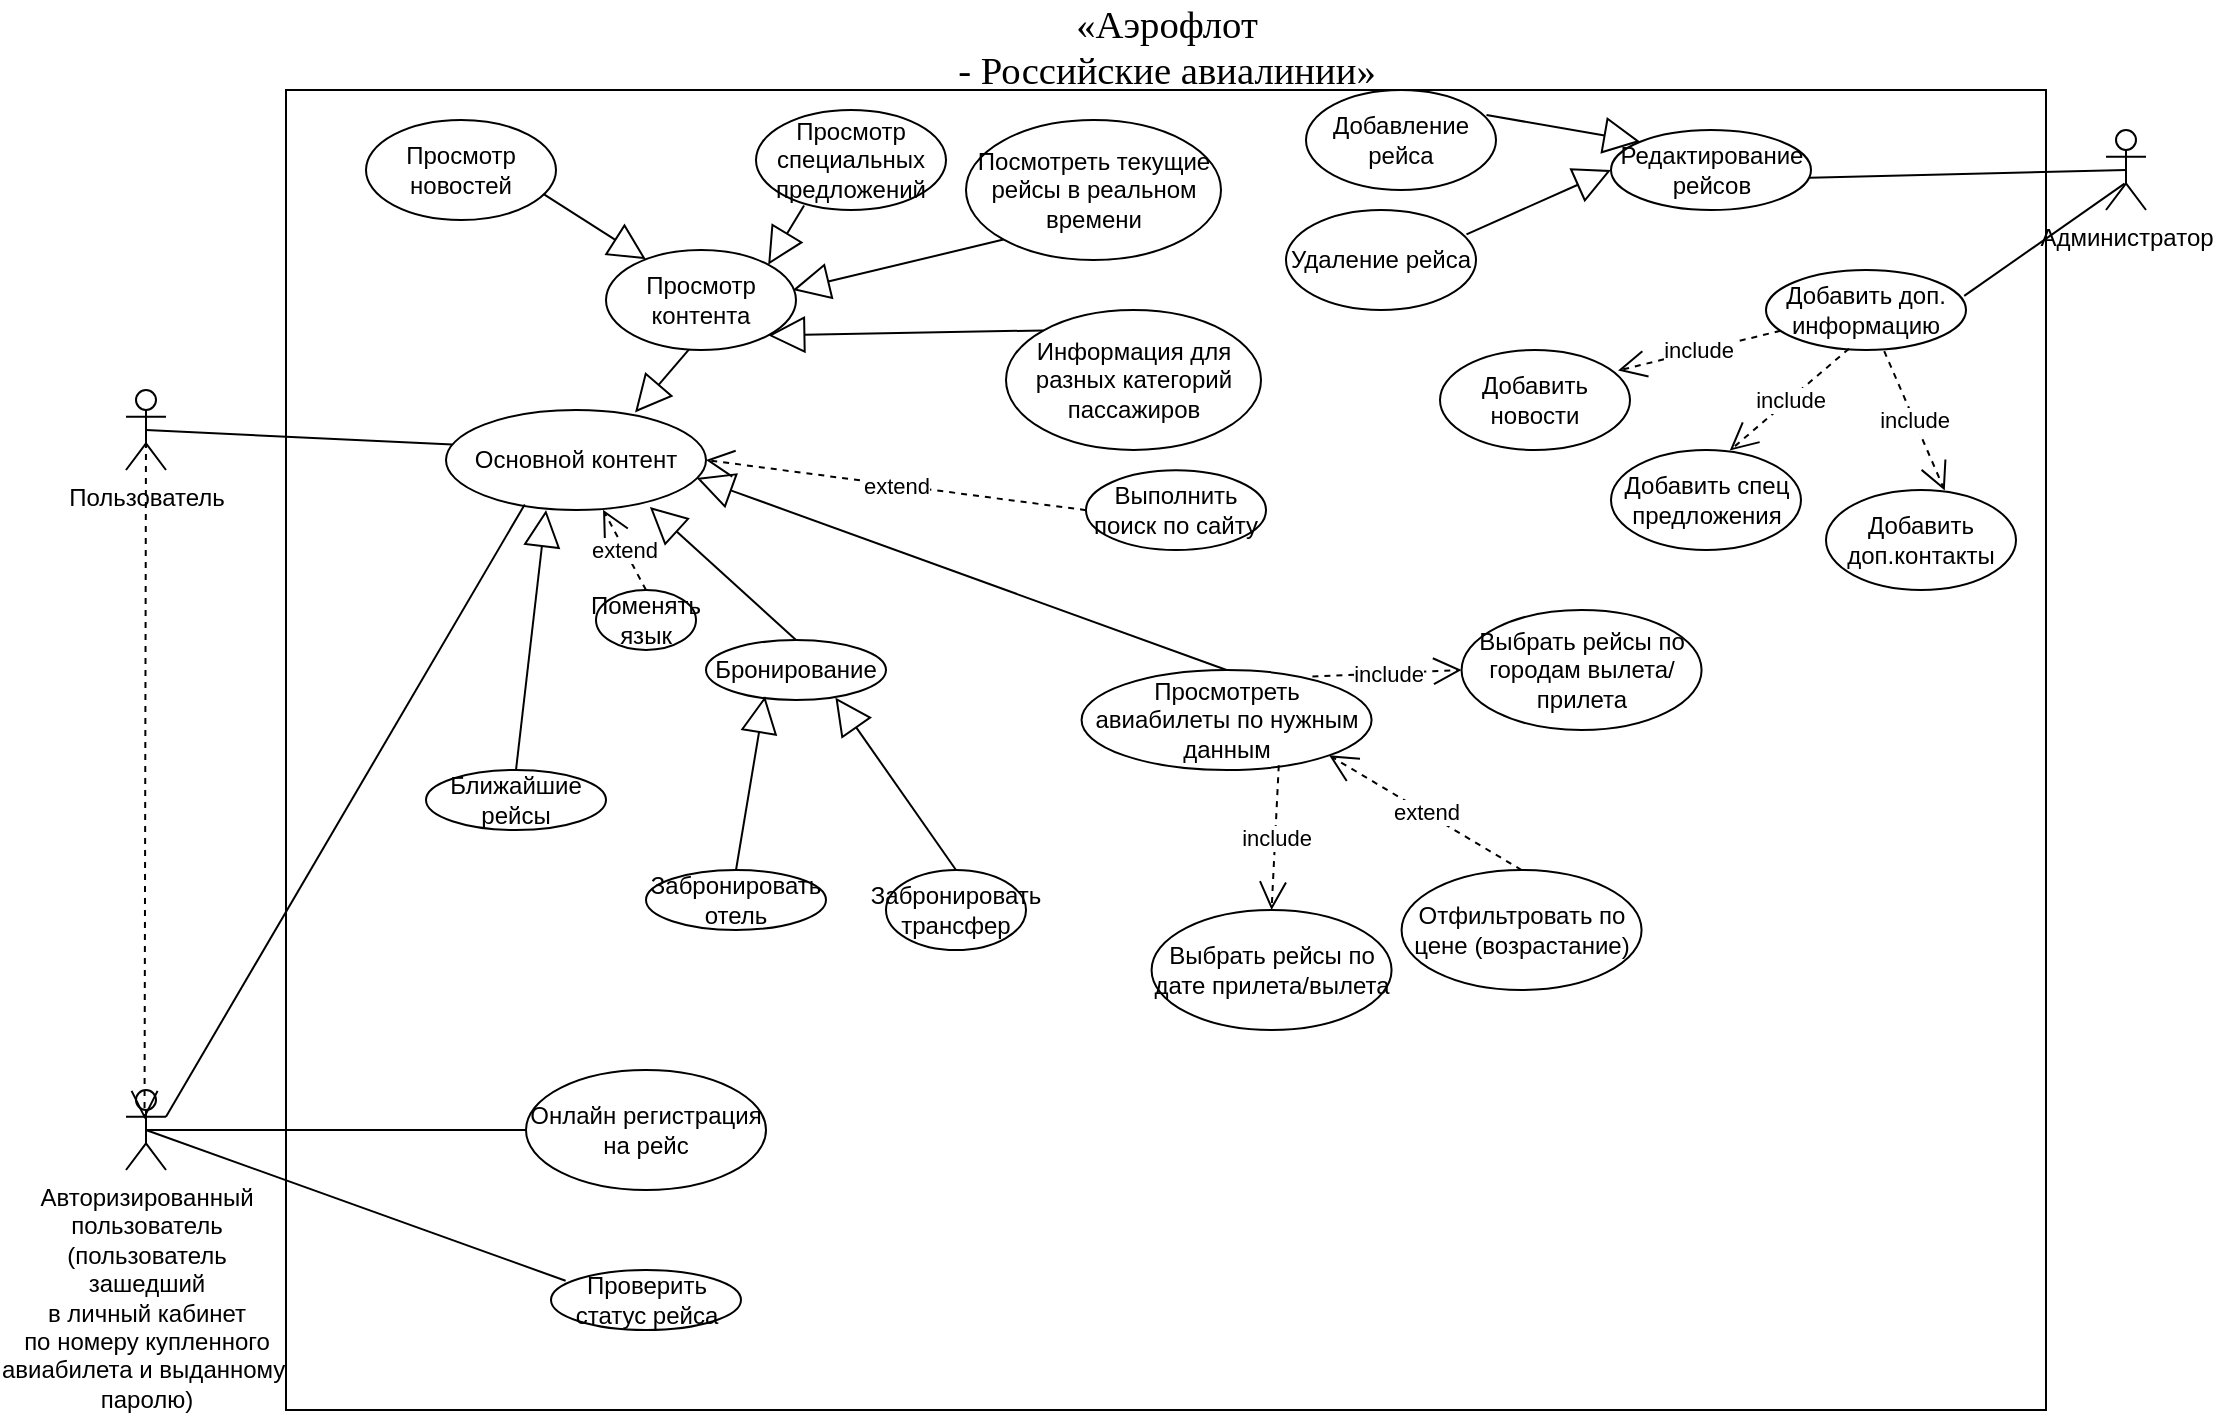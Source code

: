 <mxfile version="20.5.1" type="device"><diagram id="0gL8G-pFug-6IUMcAqOt" name="Page-1"><mxGraphModel dx="2206" dy="1019" grid="1" gridSize="10" guides="1" tooltips="1" connect="1" arrows="1" fold="1" page="1" pageScale="1" pageWidth="1654" pageHeight="2336" math="0" shadow="0"><root><mxCell id="0"/><mxCell id="1" parent="0"/><mxCell id="YxMKOs02VC83gkoybfdi-1" value="Пользователь" style="shape=umlActor;verticalLabelPosition=bottom;verticalAlign=top;html=1;" vertex="1" parent="1"><mxGeometry x="170" y="310" width="20" height="40" as="geometry"/></mxCell><mxCell id="YxMKOs02VC83gkoybfdi-5" value="" style="html=1;" vertex="1" parent="1"><mxGeometry x="250" y="160" width="880" height="660" as="geometry"/></mxCell><mxCell id="YxMKOs02VC83gkoybfdi-7" value="&lt;span style=&quot;font-size:14.5pt;font-family:Montserrat;&lt;br/&gt;mso-fareast-font-family:&amp;quot;Times New Roman&amp;quot;;mso-bidi-font-family:&amp;quot;Times New Roman&amp;quot;;&lt;br/&gt;mso-ansi-language:RU;mso-fareast-language:RU;mso-bidi-language:AR-SA&quot;&gt;«Аэрофлот&lt;br/&gt;- Российские авиалинии»&lt;br&gt;&lt;br&gt;&lt;/span&gt;" style="text;html=1;align=center;verticalAlign=middle;resizable=0;points=[];autosize=1;strokeColor=none;fillColor=none;" vertex="1" parent="1"><mxGeometry x="605" y="120" width="170" height="60" as="geometry"/></mxCell><mxCell id="YxMKOs02VC83gkoybfdi-9" value="Добавление рейса" style="ellipse;whiteSpace=wrap;html=1;" vertex="1" parent="1"><mxGeometry x="760" y="160" width="95" height="50" as="geometry"/></mxCell><mxCell id="YxMKOs02VC83gkoybfdi-11" value="Редактирование рейсов" style="ellipse;whiteSpace=wrap;html=1;" vertex="1" parent="1"><mxGeometry x="912.5" y="180" width="100" height="40" as="geometry"/></mxCell><mxCell id="YxMKOs02VC83gkoybfdi-14" value="Удаление рейса" style="ellipse;whiteSpace=wrap;html=1;" vertex="1" parent="1"><mxGeometry x="750" y="220" width="95" height="50" as="geometry"/></mxCell><mxCell id="YxMKOs02VC83gkoybfdi-15" value="Просмотр контента" style="ellipse;whiteSpace=wrap;html=1;" vertex="1" parent="1"><mxGeometry x="410" y="240" width="95" height="50" as="geometry"/></mxCell><mxCell id="YxMKOs02VC83gkoybfdi-17" value="Администратор" style="shape=umlActor;verticalLabelPosition=bottom;verticalAlign=top;html=1;" vertex="1" parent="1"><mxGeometry x="1160" y="180" width="20" height="40" as="geometry"/></mxCell><mxCell id="YxMKOs02VC83gkoybfdi-19" value="" style="endArrow=none;html=1;rounded=0;exitX=0.994;exitY=0.598;exitDx=0;exitDy=0;exitPerimeter=0;entryX=0.5;entryY=0.5;entryDx=0;entryDy=0;entryPerimeter=0;" edge="1" parent="1" source="YxMKOs02VC83gkoybfdi-11" target="YxMKOs02VC83gkoybfdi-17"><mxGeometry width="50" height="50" relative="1" as="geometry"><mxPoint x="1070" y="340" as="sourcePoint"/><mxPoint x="1170" y="320" as="targetPoint"/></mxGeometry></mxCell><mxCell id="YxMKOs02VC83gkoybfdi-20" value="Просмотр новостей" style="ellipse;whiteSpace=wrap;html=1;" vertex="1" parent="1"><mxGeometry x="290" y="175" width="95" height="50" as="geometry"/></mxCell><mxCell id="YxMKOs02VC83gkoybfdi-22" value="" style="endArrow=block;endSize=16;endFill=0;html=1;rounded=0;entryX=0;entryY=0.5;entryDx=0;entryDy=0;exitX=0.95;exitY=0.244;exitDx=0;exitDy=0;exitPerimeter=0;" edge="1" parent="1" source="YxMKOs02VC83gkoybfdi-14" target="YxMKOs02VC83gkoybfdi-11"><mxGeometry x="-0.125" y="-10" width="160" relative="1" as="geometry"><mxPoint x="804.5" y="284.71" as="sourcePoint"/><mxPoint x="964.5" y="284.71" as="targetPoint"/><mxPoint as="offset"/></mxGeometry></mxCell><mxCell id="YxMKOs02VC83gkoybfdi-23" value="" style="endArrow=block;endSize=16;endFill=0;html=1;rounded=0;entryX=0;entryY=0;entryDx=0;entryDy=0;exitX=0.95;exitY=0.25;exitDx=0;exitDy=0;exitPerimeter=0;" edge="1" parent="1" source="YxMKOs02VC83gkoybfdi-9" target="YxMKOs02VC83gkoybfdi-11"><mxGeometry x="-0.125" y="-10" width="160" relative="1" as="geometry"><mxPoint x="800" y="224.71" as="sourcePoint"/><mxPoint x="895.5" y="225" as="targetPoint"/><mxPoint as="offset"/></mxGeometry></mxCell><mxCell id="YxMKOs02VC83gkoybfdi-24" value="" style="endArrow=block;endSize=16;endFill=0;html=1;rounded=0;entryX=0.21;entryY=0.093;entryDx=0;entryDy=0;exitX=0.935;exitY=0.741;exitDx=0;exitDy=0;exitPerimeter=0;entryPerimeter=0;" edge="1" parent="1" source="YxMKOs02VC83gkoybfdi-20" target="YxMKOs02VC83gkoybfdi-15"><mxGeometry x="-0.125" y="-10" width="160" relative="1" as="geometry"><mxPoint x="390" y="210" as="sourcePoint"/><mxPoint x="620.5" y="330.29" as="targetPoint"/><mxPoint as="offset"/></mxGeometry></mxCell><mxCell id="YxMKOs02VC83gkoybfdi-26" value="Просмотр специальных предложений" style="ellipse;whiteSpace=wrap;html=1;" vertex="1" parent="1"><mxGeometry x="485" y="170" width="95" height="50" as="geometry"/></mxCell><mxCell id="YxMKOs02VC83gkoybfdi-27" value="" style="endArrow=block;endSize=16;endFill=0;html=1;rounded=0;entryX=1;entryY=0;entryDx=0;entryDy=0;exitX=0.253;exitY=0.954;exitDx=0;exitDy=0;exitPerimeter=0;" edge="1" parent="1" source="YxMKOs02VC83gkoybfdi-26" target="YxMKOs02VC83gkoybfdi-15"><mxGeometry x="-0.125" y="-10" width="160" relative="1" as="geometry"><mxPoint x="545" y="300" as="sourcePoint"/><mxPoint x="545" y="250" as="targetPoint"/><mxPoint as="offset"/></mxGeometry></mxCell><mxCell id="YxMKOs02VC83gkoybfdi-28" value="Добавить доп. информацию" style="ellipse;whiteSpace=wrap;html=1;" vertex="1" parent="1"><mxGeometry x="990" y="250" width="100" height="40" as="geometry"/></mxCell><mxCell id="YxMKOs02VC83gkoybfdi-30" value="" style="endArrow=none;html=1;rounded=0;exitX=0.991;exitY=0.324;exitDx=0;exitDy=0;exitPerimeter=0;entryX=0.463;entryY=0.67;entryDx=0;entryDy=0;entryPerimeter=0;" edge="1" parent="1" source="YxMKOs02VC83gkoybfdi-28" target="YxMKOs02VC83gkoybfdi-17"><mxGeometry width="50" height="50" relative="1" as="geometry"><mxPoint x="1019.4" y="233.92" as="sourcePoint"/><mxPoint x="1180" y="230" as="targetPoint"/></mxGeometry></mxCell><mxCell id="YxMKOs02VC83gkoybfdi-31" value="Добавить новости" style="ellipse;whiteSpace=wrap;html=1;" vertex="1" parent="1"><mxGeometry x="827" y="290" width="95" height="50" as="geometry"/></mxCell><mxCell id="YxMKOs02VC83gkoybfdi-32" value="Добавить спец предложения" style="ellipse;whiteSpace=wrap;html=1;" vertex="1" parent="1"><mxGeometry x="912.5" y="340" width="95" height="50" as="geometry"/></mxCell><mxCell id="YxMKOs02VC83gkoybfdi-33" value="include" style="endArrow=open;endSize=12;dashed=1;html=1;rounded=0;exitX=0.415;exitY=0.983;exitDx=0;exitDy=0;exitPerimeter=0;entryX=0.625;entryY=0.006;entryDx=0;entryDy=0;entryPerimeter=0;" edge="1" parent="1" source="YxMKOs02VC83gkoybfdi-28" target="YxMKOs02VC83gkoybfdi-32"><mxGeometry width="160" relative="1" as="geometry"><mxPoint x="1070" y="320" as="sourcePoint"/><mxPoint x="1230" y="320" as="targetPoint"/></mxGeometry></mxCell><mxCell id="YxMKOs02VC83gkoybfdi-35" value="include" style="endArrow=open;endSize=12;dashed=1;html=1;rounded=0;entryX=0.937;entryY=0.206;entryDx=0;entryDy=0;entryPerimeter=0;" edge="1" parent="1" source="YxMKOs02VC83gkoybfdi-28" target="YxMKOs02VC83gkoybfdi-31"><mxGeometry width="160" relative="1" as="geometry"><mxPoint x="990" y="280.0" as="sourcePoint"/><mxPoint x="977.875" y="340.98" as="targetPoint"/></mxGeometry></mxCell><mxCell id="YxMKOs02VC83gkoybfdi-37" value="Добавить доп.контакты" style="ellipse;whiteSpace=wrap;html=1;" vertex="1" parent="1"><mxGeometry x="1020" y="360" width="95" height="50" as="geometry"/></mxCell><mxCell id="YxMKOs02VC83gkoybfdi-38" value="include" style="endArrow=open;endSize=12;dashed=1;html=1;rounded=0;exitX=0.591;exitY=1.015;exitDx=0;exitDy=0;exitPerimeter=0;entryX=0.625;entryY=0.006;entryDx=0;entryDy=0;entryPerimeter=0;" edge="1" parent="1" target="YxMKOs02VC83gkoybfdi-37" source="YxMKOs02VC83gkoybfdi-28"><mxGeometry width="160" relative="1" as="geometry"><mxPoint x="1126.5" y="309.32" as="sourcePoint"/><mxPoint x="1325" y="340" as="targetPoint"/></mxGeometry></mxCell><mxCell id="YxMKOs02VC83gkoybfdi-42" value="Информация для разных категорий пассажиров" style="ellipse;whiteSpace=wrap;html=1;" vertex="1" parent="1"><mxGeometry x="610" y="270" width="127.5" height="70" as="geometry"/></mxCell><mxCell id="YxMKOs02VC83gkoybfdi-43" value="" style="endArrow=block;endSize=16;endFill=0;html=1;rounded=0;entryX=1;entryY=1;entryDx=0;entryDy=0;exitX=0;exitY=0;exitDx=0;exitDy=0;" edge="1" parent="1" source="YxMKOs02VC83gkoybfdi-42" target="YxMKOs02VC83gkoybfdi-15"><mxGeometry x="-0.125" y="-10" width="160" relative="1" as="geometry"><mxPoint x="574.035" y="227.7" as="sourcePoint"/><mxPoint x="500.989" y="247.271" as="targetPoint"/><mxPoint as="offset"/></mxGeometry></mxCell><mxCell id="YxMKOs02VC83gkoybfdi-44" value="Просмотреть авиабилеты по нужным данным" style="ellipse;whiteSpace=wrap;html=1;" vertex="1" parent="1"><mxGeometry x="647.79" y="450" width="145" height="50" as="geometry"/></mxCell><mxCell id="YxMKOs02VC83gkoybfdi-45" value="" style="endArrow=none;html=1;rounded=0;exitX=0.5;exitY=0.5;exitDx=0;exitDy=0;exitPerimeter=0;entryX=0.025;entryY=0.346;entryDx=0;entryDy=0;entryPerimeter=0;" edge="1" parent="1" source="YxMKOs02VC83gkoybfdi-1" target="YxMKOs02VC83gkoybfdi-63"><mxGeometry width="50" height="50" relative="1" as="geometry"><mxPoint x="220" y="360.0" as="sourcePoint"/><mxPoint x="420.0" y="275.0" as="targetPoint"/></mxGeometry></mxCell><mxCell id="YxMKOs02VC83gkoybfdi-46" value="Выбрать рейсы по городам вылета/прилета" style="ellipse;whiteSpace=wrap;html=1;" vertex="1" parent="1"><mxGeometry x="837.79" y="420" width="120" height="60" as="geometry"/></mxCell><mxCell id="YxMKOs02VC83gkoybfdi-48" value="Выбрать рейсы по дате прилета/вылета" style="ellipse;whiteSpace=wrap;html=1;" vertex="1" parent="1"><mxGeometry x="682.79" y="570.0" width="120" height="60" as="geometry"/></mxCell><mxCell id="YxMKOs02VC83gkoybfdi-50" value="include" style="endArrow=open;endSize=12;dashed=1;html=1;rounded=0;entryX=0;entryY=0.5;entryDx=0;entryDy=0;exitX=0.796;exitY=0.066;exitDx=0;exitDy=0;exitPerimeter=0;" edge="1" parent="1" source="YxMKOs02VC83gkoybfdi-44" target="YxMKOs02VC83gkoybfdi-46"><mxGeometry width="160" relative="1" as="geometry"><mxPoint x="628.906" y="559.997" as="sourcePoint"/><mxPoint x="547.785" y="580.0" as="targetPoint"/></mxGeometry></mxCell><mxCell id="YxMKOs02VC83gkoybfdi-51" value="include" style="endArrow=open;endSize=12;dashed=1;html=1;rounded=0;entryX=0.5;entryY=0;entryDx=0;entryDy=0;exitX=0.68;exitY=0.952;exitDx=0;exitDy=0;exitPerimeter=0;" edge="1" parent="1" source="YxMKOs02VC83gkoybfdi-44" target="YxMKOs02VC83gkoybfdi-48"><mxGeometry width="160" relative="1" as="geometry"><mxPoint x="789.17" y="550" as="sourcePoint"/><mxPoint x="687.79" y="585.24" as="targetPoint"/></mxGeometry></mxCell><mxCell id="YxMKOs02VC83gkoybfdi-52" value="Отфильтровать по цене (возрастание)" style="ellipse;whiteSpace=wrap;html=1;" vertex="1" parent="1"><mxGeometry x="807.79" y="550.0" width="120" height="60" as="geometry"/></mxCell><mxCell id="YxMKOs02VC83gkoybfdi-53" value="extend" style="endArrow=open;endSize=12;dashed=1;html=1;rounded=0;entryX=1;entryY=1;entryDx=0;entryDy=0;exitX=0.5;exitY=0;exitDx=0;exitDy=0;" edge="1" parent="1" source="YxMKOs02VC83gkoybfdi-52" target="YxMKOs02VC83gkoybfdi-44"><mxGeometry width="160" relative="1" as="geometry"><mxPoint x="861.39" y="480.0" as="sourcePoint"/><mxPoint x="787.79" y="552.4" as="targetPoint"/></mxGeometry></mxCell><mxCell id="YxMKOs02VC83gkoybfdi-54" value="Авторизированный &lt;br&gt;пользователь&lt;br&gt;(пользователь &lt;br&gt;зашедший&lt;br&gt;в личный кабинет&lt;br&gt;по номеру купленного&lt;br&gt;авиабилета и выданному&amp;nbsp;&lt;br&gt;паролю)" style="shape=umlActor;verticalLabelPosition=bottom;verticalAlign=top;html=1;" vertex="1" parent="1"><mxGeometry x="170" y="660" width="20" height="40" as="geometry"/></mxCell><mxCell id="YxMKOs02VC83gkoybfdi-57" value="" style="endArrow=open;endSize=12;dashed=1;html=1;rounded=0;entryX=0.463;entryY=0.364;entryDx=0;entryDy=0;entryPerimeter=0;exitX=0.5;exitY=0.5;exitDx=0;exitDy=0;exitPerimeter=0;" edge="1" parent="1" source="YxMKOs02VC83gkoybfdi-1" target="YxMKOs02VC83gkoybfdi-54"><mxGeometry width="160" relative="1" as="geometry"><mxPoint x="210.0" y="400.0" as="sourcePoint"/><mxPoint x="98.82" y="445.24" as="targetPoint"/></mxGeometry></mxCell><mxCell id="YxMKOs02VC83gkoybfdi-63" value="Основной контент" style="ellipse;whiteSpace=wrap;html=1;" vertex="1" parent="1"><mxGeometry x="330" y="320" width="130" height="50" as="geometry"/></mxCell><mxCell id="YxMKOs02VC83gkoybfdi-65" value="" style="endArrow=block;endSize=16;endFill=0;html=1;rounded=0;entryX=0.727;entryY=0.024;entryDx=0;entryDy=0;exitX=0.436;exitY=0.997;exitDx=0;exitDy=0;exitPerimeter=0;entryPerimeter=0;" edge="1" parent="1" source="YxMKOs02VC83gkoybfdi-15" target="YxMKOs02VC83gkoybfdi-63"><mxGeometry x="-0.125" y="-10" width="160" relative="1" as="geometry"><mxPoint x="469.995" y="300.43" as="sourcePoint"/><mxPoint x="396.949" y="330.001" as="targetPoint"/><mxPoint as="offset"/></mxGeometry></mxCell><mxCell id="YxMKOs02VC83gkoybfdi-66" value="" style="endArrow=block;endSize=16;endFill=0;html=1;rounded=0;entryX=0.964;entryY=0.68;entryDx=0;entryDy=0;exitX=0.5;exitY=0;exitDx=0;exitDy=0;entryPerimeter=0;" edge="1" parent="1" source="YxMKOs02VC83gkoybfdi-44" target="YxMKOs02VC83gkoybfdi-63"><mxGeometry x="-0.125" y="-10" width="160" relative="1" as="geometry"><mxPoint x="629.21" y="369.85" as="sourcePoint"/><mxPoint x="622.2" y="424.2" as="targetPoint"/><mxPoint as="offset"/></mxGeometry></mxCell><mxCell id="YxMKOs02VC83gkoybfdi-68" value="" style="endArrow=none;html=1;rounded=0;exitX=1;exitY=0.333;exitDx=0;exitDy=0;exitPerimeter=0;entryX=0.303;entryY=0.944;entryDx=0;entryDy=0;entryPerimeter=0;" edge="1" parent="1" source="YxMKOs02VC83gkoybfdi-54" target="YxMKOs02VC83gkoybfdi-63"><mxGeometry width="50" height="50" relative="1" as="geometry"><mxPoint x="190" y="340.0" as="sourcePoint"/><mxPoint x="343.25" y="347.3" as="targetPoint"/></mxGeometry></mxCell><mxCell id="YxMKOs02VC83gkoybfdi-69" value="Посмотреть текущие рейсы в реальном времени" style="ellipse;whiteSpace=wrap;html=1;" vertex="1" parent="1"><mxGeometry x="590" y="175" width="127.5" height="70" as="geometry"/></mxCell><mxCell id="YxMKOs02VC83gkoybfdi-70" value="" style="endArrow=block;endSize=16;endFill=0;html=1;rounded=0;entryX=0.984;entryY=0.399;entryDx=0;entryDy=0;exitX=0;exitY=1;exitDx=0;exitDy=0;entryPerimeter=0;" edge="1" parent="1" source="YxMKOs02VC83gkoybfdi-69" target="YxMKOs02VC83gkoybfdi-15"><mxGeometry x="-0.125" y="-10" width="160" relative="1" as="geometry"><mxPoint x="638.444" y="290.377" as="sourcePoint"/><mxPoint x="500.989" y="292.729" as="targetPoint"/><mxPoint as="offset"/></mxGeometry></mxCell><mxCell id="YxMKOs02VC83gkoybfdi-73" value="Поменять язык" style="ellipse;whiteSpace=wrap;html=1;" vertex="1" parent="1"><mxGeometry x="405" y="410" width="50" height="30" as="geometry"/></mxCell><mxCell id="YxMKOs02VC83gkoybfdi-74" value="extend" style="endArrow=open;endSize=12;dashed=1;html=1;rounded=0;entryX=0.604;entryY=0.997;entryDx=0;entryDy=0;exitX=0.5;exitY=0;exitDx=0;exitDy=0;entryPerimeter=0;" edge="1" parent="1" source="YxMKOs02VC83gkoybfdi-73" target="YxMKOs02VC83gkoybfdi-63"><mxGeometry width="160" relative="1" as="geometry"><mxPoint x="433.6" y="524.55" as="sourcePoint"/><mxPoint x="427.74" y="420.0" as="targetPoint"/></mxGeometry></mxCell><mxCell id="YxMKOs02VC83gkoybfdi-75" value="Онлайн регистрация на рейс" style="ellipse;whiteSpace=wrap;html=1;" vertex="1" parent="1"><mxGeometry x="370" y="650" width="120" height="60" as="geometry"/></mxCell><mxCell id="YxMKOs02VC83gkoybfdi-76" value="" style="endArrow=none;html=1;rounded=0;exitX=0.5;exitY=0.5;exitDx=0;exitDy=0;exitPerimeter=0;entryX=0;entryY=0.5;entryDx=0;entryDy=0;" edge="1" parent="1" source="YxMKOs02VC83gkoybfdi-54" target="YxMKOs02VC83gkoybfdi-75"><mxGeometry width="50" height="50" relative="1" as="geometry"><mxPoint x="200" y="683.333" as="sourcePoint"/><mxPoint x="379.39" y="377.2" as="targetPoint"/></mxGeometry></mxCell><mxCell id="YxMKOs02VC83gkoybfdi-77" value="Забронировать отель" style="ellipse;whiteSpace=wrap;html=1;" vertex="1" parent="1"><mxGeometry x="430" y="550" width="90" height="30" as="geometry"/></mxCell><mxCell id="YxMKOs02VC83gkoybfdi-80" value="Забронировать трансфер" style="ellipse;whiteSpace=wrap;html=1;" vertex="1" parent="1"><mxGeometry x="550" y="550" width="70" height="40" as="geometry"/></mxCell><mxCell id="YxMKOs02VC83gkoybfdi-81" value="" style="endArrow=block;endSize=16;endFill=0;html=1;rounded=0;entryX=0.719;entryY=0.961;entryDx=0;entryDy=0;exitX=0.5;exitY=0;exitDx=0;exitDy=0;entryPerimeter=0;" edge="1" parent="1" source="YxMKOs02VC83gkoybfdi-80" target="YxMKOs02VC83gkoybfdi-82"><mxGeometry x="-0.125" y="-10" width="160" relative="1" as="geometry"><mxPoint x="850.29" y="540.0" as="sourcePoint"/><mxPoint x="553.35" y="445.05" as="targetPoint"/><mxPoint as="offset"/></mxGeometry></mxCell><mxCell id="YxMKOs02VC83gkoybfdi-82" value="Бронирование" style="ellipse;whiteSpace=wrap;html=1;" vertex="1" parent="1"><mxGeometry x="460" y="435" width="90" height="30" as="geometry"/></mxCell><mxCell id="YxMKOs02VC83gkoybfdi-83" value="" style="endArrow=block;endSize=16;endFill=0;html=1;rounded=0;entryX=0.328;entryY=0.938;entryDx=0;entryDy=0;exitX=0.5;exitY=0;exitDx=0;exitDy=0;entryPerimeter=0;" edge="1" parent="1" source="YxMKOs02VC83gkoybfdi-77" target="YxMKOs02VC83gkoybfdi-82"><mxGeometry x="-0.125" y="-10" width="160" relative="1" as="geometry"><mxPoint x="540" y="541.17" as="sourcePoint"/><mxPoint x="469.71" y="410.0" as="targetPoint"/><mxPoint as="offset"/></mxGeometry></mxCell><mxCell id="YxMKOs02VC83gkoybfdi-84" value="" style="endArrow=block;endSize=16;endFill=0;html=1;rounded=0;entryX=0.784;entryY=0.97;entryDx=0;entryDy=0;exitX=0.5;exitY=0;exitDx=0;exitDy=0;entryPerimeter=0;" edge="1" parent="1" source="YxMKOs02VC83gkoybfdi-82" target="YxMKOs02VC83gkoybfdi-63"><mxGeometry x="-0.125" y="-10" width="160" relative="1" as="geometry"><mxPoint x="505" y="396.86" as="sourcePoint"/><mxPoint x="519.52" y="310.0" as="targetPoint"/><mxPoint as="offset"/></mxGeometry></mxCell><mxCell id="YxMKOs02VC83gkoybfdi-85" value="Выполнить поиск по сайту" style="ellipse;whiteSpace=wrap;html=1;" vertex="1" parent="1"><mxGeometry x="650" y="350.15" width="90" height="39.85" as="geometry"/></mxCell><mxCell id="YxMKOs02VC83gkoybfdi-86" value="extend" style="endArrow=open;endSize=12;dashed=1;html=1;rounded=0;entryX=1;entryY=0.5;entryDx=0;entryDy=0;exitX=0;exitY=0.5;exitDx=0;exitDy=0;" edge="1" parent="1" source="YxMKOs02VC83gkoybfdi-85" target="YxMKOs02VC83gkoybfdi-63"><mxGeometry width="160" relative="1" as="geometry"><mxPoint x="783.6" y="394.7" as="sourcePoint"/><mxPoint x="758.52" y="240.0" as="targetPoint"/></mxGeometry></mxCell><mxCell id="YxMKOs02VC83gkoybfdi-87" value="Проверить статус рейса" style="ellipse;whiteSpace=wrap;html=1;" vertex="1" parent="1"><mxGeometry x="382.5" y="750" width="95" height="30" as="geometry"/></mxCell><mxCell id="YxMKOs02VC83gkoybfdi-88" value="" style="endArrow=none;html=1;rounded=0;exitX=0.5;exitY=0.5;exitDx=0;exitDy=0;exitPerimeter=0;entryX=0.077;entryY=0.179;entryDx=0;entryDy=0;entryPerimeter=0;" edge="1" parent="1" source="YxMKOs02VC83gkoybfdi-54" target="YxMKOs02VC83gkoybfdi-87"><mxGeometry width="50" height="50" relative="1" as="geometry"><mxPoint x="190" y="690" as="sourcePoint"/><mxPoint x="380" y="690" as="targetPoint"/></mxGeometry></mxCell><mxCell id="YxMKOs02VC83gkoybfdi-89" value="Ближайшие рейсы" style="ellipse;whiteSpace=wrap;html=1;" vertex="1" parent="1"><mxGeometry x="320" y="500" width="90" height="30" as="geometry"/></mxCell><mxCell id="YxMKOs02VC83gkoybfdi-90" value="" style="endArrow=block;endSize=16;endFill=0;html=1;rounded=0;entryX=0.385;entryY=1;entryDx=0;entryDy=0;exitX=0.5;exitY=0;exitDx=0;exitDy=0;entryPerimeter=0;" edge="1" parent="1" source="YxMKOs02VC83gkoybfdi-89" target="YxMKOs02VC83gkoybfdi-63"><mxGeometry x="-0.125" y="-10" width="160" relative="1" as="geometry"><mxPoint x="415" y="560.11" as="sourcePoint"/><mxPoint x="341.92" y="531.75" as="targetPoint"/><mxPoint as="offset"/></mxGeometry></mxCell></root></mxGraphModel></diagram></mxfile>
